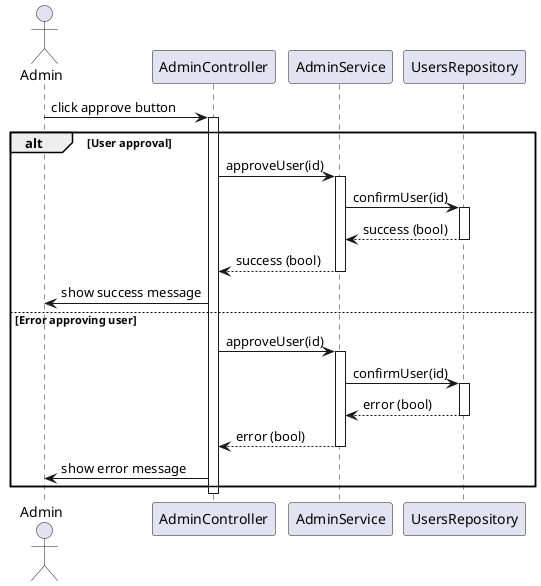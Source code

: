 @startuml

actor Admin
participant AdminController
participant AdminService
participant UsersRepository

Admin -> AdminController : click approve button
activate AdminController

alt User approval
    AdminController -> AdminService : approveUser(id)
    activate AdminService

    AdminService -> UsersRepository : confirmUser(id)
    activate UsersRepository

    UsersRepository --> AdminService : success (bool)
    deactivate UsersRepository

    AdminService --> AdminController : success (bool)
    deactivate AdminService

    AdminController -> Admin : show success message
else Error approving user
    AdminController -> AdminService : approveUser(id)
    activate AdminService

    AdminService -> UsersRepository : confirmUser(id)
    activate UsersRepository

    UsersRepository --> AdminService : error (bool)
    deactivate UsersRepository

    AdminService --> AdminController : error (bool)
    deactivate AdminService

    AdminController -> Admin : show error message
end

deactivate AdminController

@enduml
